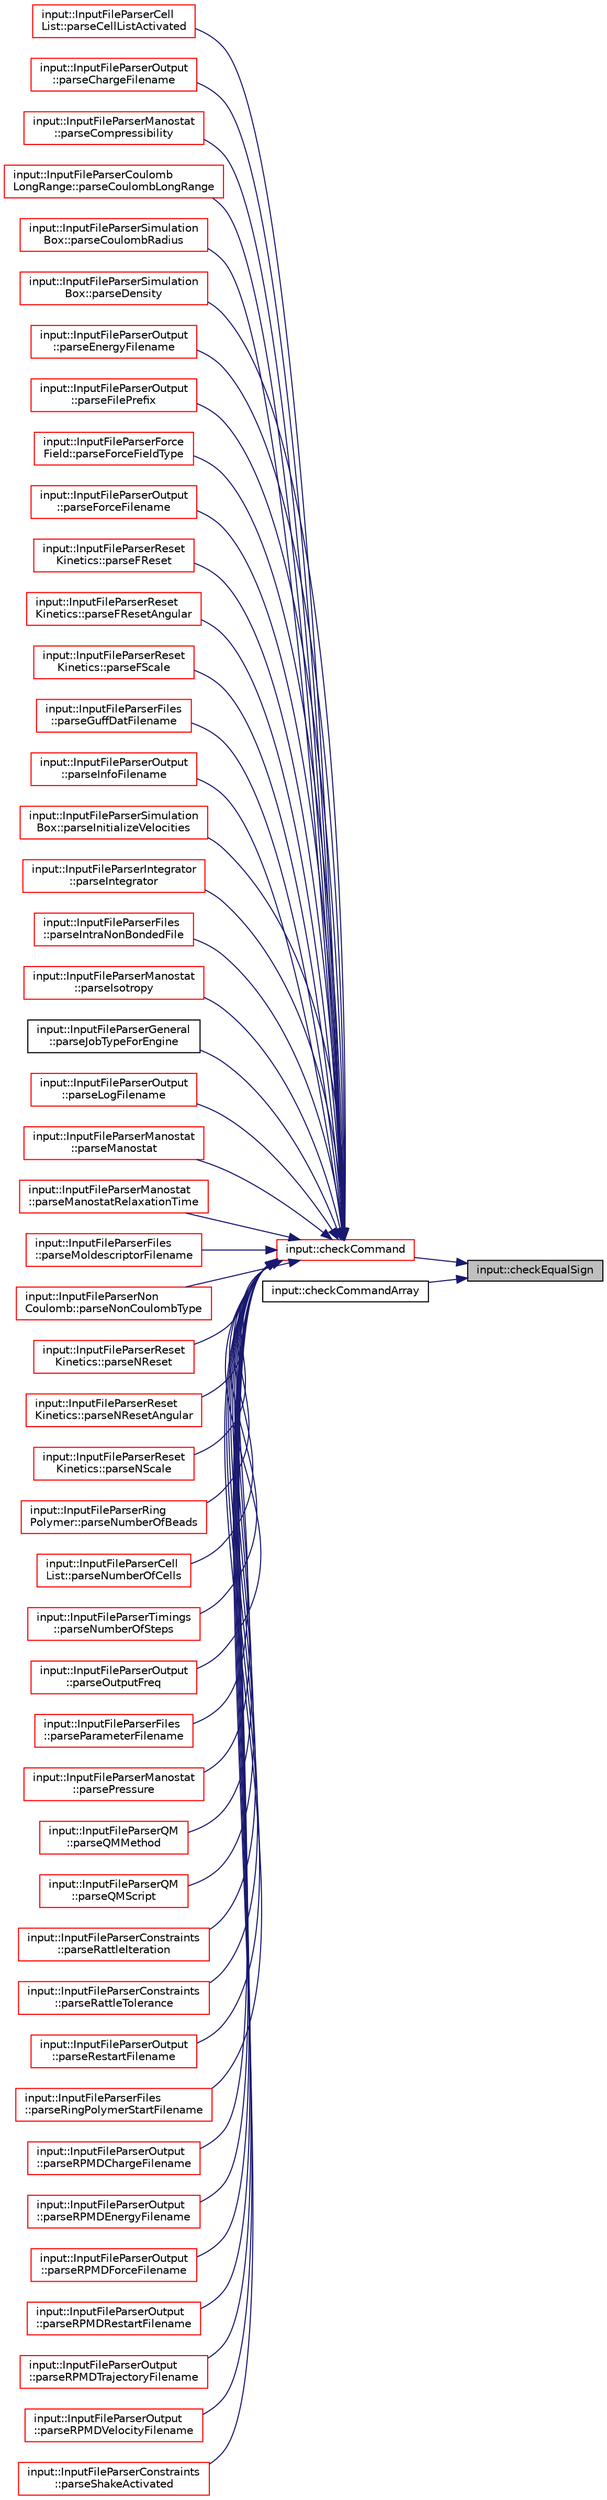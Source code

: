 digraph "input::checkEqualSign"
{
 // LATEX_PDF_SIZE
  edge [fontname="Helvetica",fontsize="10",labelfontname="Helvetica",labelfontsize="10"];
  node [fontname="Helvetica",fontsize="10",shape=record];
  rankdir="RL";
  Node1 [label="input::checkEqualSign",height=0.2,width=0.4,color="black", fillcolor="grey75", style="filled", fontcolor="black",tooltip="check if parameter is \"=\""];
  Node1 -> Node2 [dir="back",color="midnightblue",fontsize="10",style="solid",fontname="Helvetica"];
  Node2 [label="input::checkCommand",height=0.2,width=0.4,color="red", fillcolor="white", style="filled",URL="$namespaceinput.html#a81877d6bfa9b46cdca1b280c6d1b30fb",tooltip="check if command array has exactly 3 elements"];
  Node2 -> Node3 [dir="back",color="midnightblue",fontsize="10",style="solid",fontname="Helvetica"];
  Node3 [label="input::InputFileParserCell\lList::parseCellListActivated",height=0.2,width=0.4,color="red", fillcolor="white", style="filled",URL="$classinput_1_1InputFileParserCellList.html#a449602f632b172d27e913714d5fcee5a",tooltip="Parses if cell-list should be used in simulation."];
  Node2 -> Node5 [dir="back",color="midnightblue",fontsize="10",style="solid",fontname="Helvetica"];
  Node5 [label="input::InputFileParserOutput\l::parseChargeFilename",height=0.2,width=0.4,color="red", fillcolor="white", style="filled",URL="$classinput_1_1InputFileParserOutput.html#a5d97bb415032d93f290f9ee8670b58c1",tooltip="parse charge filename of simulation and add it to output"];
  Node2 -> Node7 [dir="back",color="midnightblue",fontsize="10",style="solid",fontname="Helvetica"];
  Node7 [label="input::InputFileParserManostat\l::parseCompressibility",height=0.2,width=0.4,color="red", fillcolor="white", style="filled",URL="$classinput_1_1InputFileParserManostat.html#a3f4a5e377649da19ea00c958baedbdaa",tooltip="Parse the compressibility used in the simulation (isothermal compressibility)"];
  Node2 -> Node9 [dir="back",color="midnightblue",fontsize="10",style="solid",fontname="Helvetica"];
  Node9 [label="input::InputFileParserCoulomb\lLongRange::parseCoulombLongRange",height=0.2,width=0.4,color="red", fillcolor="white", style="filled",URL="$classinput_1_1InputFileParserCoulombLongRange.html#adfd1b18799b452b05a5ca335662e8f5e",tooltip="Parse the coulombic long-range correction used in the simulation."];
  Node2 -> Node11 [dir="back",color="midnightblue",fontsize="10",style="solid",fontname="Helvetica"];
  Node11 [label="input::InputFileParserSimulation\lBox::parseCoulombRadius",height=0.2,width=0.4,color="red", fillcolor="white", style="filled",URL="$classinput_1_1InputFileParserSimulationBox.html#a5ece2334c21248b2f01e7bbff74b38c3",tooltip="parses the coulomb cutoff radius"];
  Node2 -> Node13 [dir="back",color="midnightblue",fontsize="10",style="solid",fontname="Helvetica"];
  Node13 [label="input::InputFileParserSimulation\lBox::parseDensity",height=0.2,width=0.4,color="red", fillcolor="white", style="filled",URL="$classinput_1_1InputFileParserSimulationBox.html#a9331213ce2870f964c5b67256424edce",tooltip="parse density of simulation and set it in simulation box"];
  Node2 -> Node14 [dir="back",color="midnightblue",fontsize="10",style="solid",fontname="Helvetica"];
  Node14 [label="input::InputFileParserOutput\l::parseEnergyFilename",height=0.2,width=0.4,color="red", fillcolor="white", style="filled",URL="$classinput_1_1InputFileParserOutput.html#a7c556bc9ae73bbc68a7026b287aee5f0",tooltip="parse energy filename of simulation and add it to output"];
  Node2 -> Node15 [dir="back",color="midnightblue",fontsize="10",style="solid",fontname="Helvetica"];
  Node15 [label="input::InputFileParserOutput\l::parseFilePrefix",height=0.2,width=0.4,color="red", fillcolor="white", style="filled",URL="$classinput_1_1InputFileParserOutput.html#aa454bb1d0ba4336d09f44f06620e9d91",tooltip="parse file prefix of simulation and set it in output statically"];
  Node2 -> Node16 [dir="back",color="midnightblue",fontsize="10",style="solid",fontname="Helvetica"];
  Node16 [label="input::InputFileParserForce\lField::parseForceFieldType",height=0.2,width=0.4,color="red", fillcolor="white", style="filled",URL="$classinput_1_1InputFileParserForceField.html#aaecac01f098852f9c262307a88103fd5",tooltip="Parse the integrator used in the simulation."];
  Node2 -> Node18 [dir="back",color="midnightblue",fontsize="10",style="solid",fontname="Helvetica"];
  Node18 [label="input::InputFileParserOutput\l::parseForceFilename",height=0.2,width=0.4,color="red", fillcolor="white", style="filled",URL="$classinput_1_1InputFileParserOutput.html#ac9d15a9e27fe4d6b65ad1ae9f68ed323",tooltip="parse velocity filename of simulation and add it to output"];
  Node2 -> Node19 [dir="back",color="midnightblue",fontsize="10",style="solid",fontname="Helvetica"];
  Node19 [label="input::InputFileParserReset\lKinetics::parseFReset",height=0.2,width=0.4,color="red", fillcolor="white", style="filled",URL="$classinput_1_1InputFileParserResetKinetics.html#aaa204152df82f933f4a06574e7df839b",tooltip="parse freset and set it in settings"];
  Node2 -> Node21 [dir="back",color="midnightblue",fontsize="10",style="solid",fontname="Helvetica"];
  Node21 [label="input::InputFileParserReset\lKinetics::parseFResetAngular",height=0.2,width=0.4,color="red", fillcolor="white", style="filled",URL="$classinput_1_1InputFileParserResetKinetics.html#a47044d463106f4ca59c91df9fb471d80",tooltip="parse freset_angular and set it in settings"];
  Node2 -> Node22 [dir="back",color="midnightblue",fontsize="10",style="solid",fontname="Helvetica"];
  Node22 [label="input::InputFileParserReset\lKinetics::parseFScale",height=0.2,width=0.4,color="red", fillcolor="white", style="filled",URL="$classinput_1_1InputFileParserResetKinetics.html#aaec34e4eab666cd8f0e2c185f164c5bf",tooltip="parse fscale and set it in settings"];
  Node2 -> Node23 [dir="back",color="midnightblue",fontsize="10",style="solid",fontname="Helvetica"];
  Node23 [label="input::InputFileParserFiles\l::parseGuffDatFilename",height=0.2,width=0.4,color="red", fillcolor="white", style="filled",URL="$classinput_1_1InputFileParserFiles.html#a64ebae93f90cb375e1bfba023d3fe1b4",tooltip="parse guff dat file of simulation and set it in settings"];
  Node2 -> Node25 [dir="back",color="midnightblue",fontsize="10",style="solid",fontname="Helvetica"];
  Node25 [label="input::InputFileParserOutput\l::parseInfoFilename",height=0.2,width=0.4,color="red", fillcolor="white", style="filled",URL="$classinput_1_1InputFileParserOutput.html#a662134eabc2e1e284b3df8a215087e9a",tooltip="parse info filename of simulation and add it to output"];
  Node2 -> Node26 [dir="back",color="midnightblue",fontsize="10",style="solid",fontname="Helvetica"];
  Node26 [label="input::InputFileParserSimulation\lBox::parseInitializeVelocities",height=0.2,width=0.4,color="red", fillcolor="white", style="filled",URL="$classinput_1_1InputFileParserSimulationBox.html#a63ad7fa7fff46e07ad4be298cf021c8d",tooltip="parse if velocities should be initialized with maxwell boltzmann distribution"];
  Node2 -> Node27 [dir="back",color="midnightblue",fontsize="10",style="solid",fontname="Helvetica"];
  Node27 [label="input::InputFileParserIntegrator\l::parseIntegrator",height=0.2,width=0.4,color="red", fillcolor="white", style="filled",URL="$classinput_1_1InputFileParserIntegrator.html#a0c6650989077bd733c9261a7070e9fa4",tooltip="Parse the integrator used in the simulation."];
  Node2 -> Node29 [dir="back",color="midnightblue",fontsize="10",style="solid",fontname="Helvetica"];
  Node29 [label="input::InputFileParserFiles\l::parseIntraNonBondedFile",height=0.2,width=0.4,color="red", fillcolor="white", style="filled",URL="$classinput_1_1InputFileParserFiles.html#a915f3623079c16416c84730d037d870e",tooltip="Parse the name of the file containing the intraNonBonded combinations."];
  Node2 -> Node30 [dir="back",color="midnightblue",fontsize="10",style="solid",fontname="Helvetica"];
  Node30 [label="input::InputFileParserManostat\l::parseIsotropy",height=0.2,width=0.4,color="red", fillcolor="white", style="filled",URL="$classinput_1_1InputFileParserManostat.html#aa055b46183e3c88d45d3150867d688b2",tooltip="Parse the isotropy of the manostat."];
  Node2 -> Node31 [dir="back",color="midnightblue",fontsize="10",style="solid",fontname="Helvetica"];
  Node31 [label="input::InputFileParserGeneral\l::parseJobTypeForEngine",height=0.2,width=0.4,color="black", fillcolor="white", style="filled",URL="$classinput_1_1InputFileParserGeneral.html#a35ab4ceaab9cd47cf9a5eaf304173c0f",tooltip="parse jobtype of simulation and set it in settings and reset engine unique_ptr"];
  Node2 -> Node32 [dir="back",color="midnightblue",fontsize="10",style="solid",fontname="Helvetica"];
  Node32 [label="input::InputFileParserOutput\l::parseLogFilename",height=0.2,width=0.4,color="red", fillcolor="white", style="filled",URL="$classinput_1_1InputFileParserOutput.html#a538015a17c6827957afd0397c4ce5a29",tooltip="parse log filename of simulation and add it to output"];
  Node2 -> Node33 [dir="back",color="midnightblue",fontsize="10",style="solid",fontname="Helvetica"];
  Node33 [label="input::InputFileParserManostat\l::parseManostat",height=0.2,width=0.4,color="red", fillcolor="white", style="filled",URL="$classinput_1_1InputFileParserManostat.html#a2b58e21da244a7572cc469ff14b6b975",tooltip="Parse the manostat used in the simulation."];
  Node2 -> Node34 [dir="back",color="midnightblue",fontsize="10",style="solid",fontname="Helvetica"];
  Node34 [label="input::InputFileParserManostat\l::parseManostatRelaxationTime",height=0.2,width=0.4,color="red", fillcolor="white", style="filled",URL="$classinput_1_1InputFileParserManostat.html#ac9a824d36ab95b535b9e33d9b3386270",tooltip="parses the relaxation time of the manostat"];
  Node2 -> Node35 [dir="back",color="midnightblue",fontsize="10",style="solid",fontname="Helvetica"];
  Node35 [label="input::InputFileParserFiles\l::parseMoldescriptorFilename",height=0.2,width=0.4,color="red", fillcolor="white", style="filled",URL="$classinput_1_1InputFileParserFiles.html#aa87560c8bdb236ecd963c80367b07be0",tooltip="parse moldescriptor file of simulation and set it in settings"];
  Node2 -> Node36 [dir="back",color="midnightblue",fontsize="10",style="solid",fontname="Helvetica"];
  Node36 [label="input::InputFileParserNon\lCoulomb::parseNonCoulombType",height=0.2,width=0.4,color="red", fillcolor="white", style="filled",URL="$classinput_1_1InputFileParserNonCoulomb.html#add8f9f2f50e716bf29d30eefa5b0ef55",tooltip="Parse the nonCoulombic type of the guff.dat file."];
  Node2 -> Node38 [dir="back",color="midnightblue",fontsize="10",style="solid",fontname="Helvetica"];
  Node38 [label="input::InputFileParserReset\lKinetics::parseNReset",height=0.2,width=0.4,color="red", fillcolor="white", style="filled",URL="$classinput_1_1InputFileParserResetKinetics.html#a66019de5a3270d62290e8c5a8be2e775",tooltip="parse nreset and set it in settings"];
  Node2 -> Node39 [dir="back",color="midnightblue",fontsize="10",style="solid",fontname="Helvetica"];
  Node39 [label="input::InputFileParserReset\lKinetics::parseNResetAngular",height=0.2,width=0.4,color="red", fillcolor="white", style="filled",URL="$classinput_1_1InputFileParserResetKinetics.html#a7cbed258f82c0de2561244d50cebb2c6",tooltip="parse nreset_angular and set it in settings"];
  Node2 -> Node40 [dir="back",color="midnightblue",fontsize="10",style="solid",fontname="Helvetica"];
  Node40 [label="input::InputFileParserReset\lKinetics::parseNScale",height=0.2,width=0.4,color="red", fillcolor="white", style="filled",URL="$classinput_1_1InputFileParserResetKinetics.html#a3ea2d08b307492555a5076b46c20417e",tooltip="parse nscale and set it in settings"];
  Node2 -> Node41 [dir="back",color="midnightblue",fontsize="10",style="solid",fontname="Helvetica"];
  Node41 [label="input::InputFileParserRing\lPolymer::parseNumberOfBeads",height=0.2,width=0.4,color="red", fillcolor="white", style="filled",URL="$classinput_1_1InputFileParserRingPolymer.html#a439b2a04ae4b21f56399f5cbd53d736f",tooltip="parse number of beads for ring polymer md"];
  Node2 -> Node43 [dir="back",color="midnightblue",fontsize="10",style="solid",fontname="Helvetica"];
  Node43 [label="input::InputFileParserCell\lList::parseNumberOfCells",height=0.2,width=0.4,color="red", fillcolor="white", style="filled",URL="$classinput_1_1InputFileParserCellList.html#a97ba8b5d7908774e3d5245fb69541d9d",tooltip="Parses the number of cells used for each dimension."];
  Node2 -> Node44 [dir="back",color="midnightblue",fontsize="10",style="solid",fontname="Helvetica"];
  Node44 [label="input::InputFileParserTimings\l::parseNumberOfSteps",height=0.2,width=0.4,color="red", fillcolor="white", style="filled",URL="$classinput_1_1InputFileParserTimings.html#a7f5d1fe80645bc73965a58cb51d6fa82",tooltip="parse number of steps of simulation and set it in timings"];
  Node2 -> Node46 [dir="back",color="midnightblue",fontsize="10",style="solid",fontname="Helvetica"];
  Node46 [label="input::InputFileParserOutput\l::parseOutputFreq",height=0.2,width=0.4,color="red", fillcolor="white", style="filled",URL="$classinput_1_1InputFileParserOutput.html#af6ef725376c9992da4cadf2b4eacbb7e",tooltip="parse output frequency of simulation and set it in output statically"];
  Node2 -> Node47 [dir="back",color="midnightblue",fontsize="10",style="solid",fontname="Helvetica"];
  Node47 [label="input::InputFileParserFiles\l::parseParameterFilename",height=0.2,width=0.4,color="red", fillcolor="white", style="filled",URL="$classinput_1_1InputFileParserFiles.html#afc3d86b3633272b0319238ef3e21bfcc",tooltip="parse parameter file name of simulation and set it in settings"];
  Node2 -> Node48 [dir="back",color="midnightblue",fontsize="10",style="solid",fontname="Helvetica"];
  Node48 [label="input::InputFileParserManostat\l::parsePressure",height=0.2,width=0.4,color="red", fillcolor="white", style="filled",URL="$classinput_1_1InputFileParserManostat.html#ac73cee2df98ec2b27e5e7dc75e14e286",tooltip="Parse the pressure used in the simulation."];
  Node2 -> Node49 [dir="back",color="midnightblue",fontsize="10",style="solid",fontname="Helvetica"];
  Node49 [label="input::InputFileParserQM\l::parseQMMethod",height=0.2,width=0.4,color="red", fillcolor="white", style="filled",URL="$classinput_1_1InputFileParserQM.html#a007363928e222087b196905c53a3628b",tooltip="parse external QM Program which should be used"];
  Node2 -> Node51 [dir="back",color="midnightblue",fontsize="10",style="solid",fontname="Helvetica"];
  Node51 [label="input::InputFileParserQM\l::parseQMScript",height=0.2,width=0.4,color="red", fillcolor="white", style="filled",URL="$classinput_1_1InputFileParserQM.html#a5d3a5f7bd18e146f7378cd5f44643e0b",tooltip="parse external QM Script name"];
  Node2 -> Node52 [dir="back",color="midnightblue",fontsize="10",style="solid",fontname="Helvetica"];
  Node52 [label="input::InputFileParserConstraints\l::parseRattleIteration",height=0.2,width=0.4,color="red", fillcolor="white", style="filled",URL="$classinput_1_1InputFileParserConstraints.html#ad787aef24f843ef26deecff62c9c7467",tooltip="parsing rattle iteration"];
  Node2 -> Node54 [dir="back",color="midnightblue",fontsize="10",style="solid",fontname="Helvetica"];
  Node54 [label="input::InputFileParserConstraints\l::parseRattleTolerance",height=0.2,width=0.4,color="red", fillcolor="white", style="filled",URL="$classinput_1_1InputFileParserConstraints.html#ad40729e7efeddedb61de9b64506db46f",tooltip="parsing rattle tolerance"];
  Node2 -> Node55 [dir="back",color="midnightblue",fontsize="10",style="solid",fontname="Helvetica"];
  Node55 [label="input::InputFileParserOutput\l::parseRestartFilename",height=0.2,width=0.4,color="red", fillcolor="white", style="filled",URL="$classinput_1_1InputFileParserOutput.html#a5a259b80f87d47f4c1033852076a5d12",tooltip="parse restart filename of simulation and add it to output"];
  Node2 -> Node56 [dir="back",color="midnightblue",fontsize="10",style="solid",fontname="Helvetica"];
  Node56 [label="input::InputFileParserFiles\l::parseRingPolymerStartFilename",height=0.2,width=0.4,color="red", fillcolor="white", style="filled",URL="$classinput_1_1InputFileParserFiles.html#ada8d3bafed5627e6f9d5ac7c80a746ef",tooltip="parse ring polymer start file of simulation and set it in settings"];
  Node2 -> Node57 [dir="back",color="midnightblue",fontsize="10",style="solid",fontname="Helvetica"];
  Node57 [label="input::InputFileParserOutput\l::parseRPMDChargeFilename",height=0.2,width=0.4,color="red", fillcolor="white", style="filled",URL="$classinput_1_1InputFileParserOutput.html#a0c09f88bd1e6f0e0ae6c7f5495beaa53",tooltip="parse RPMD charge filename of simulation and add it to output"];
  Node2 -> Node58 [dir="back",color="midnightblue",fontsize="10",style="solid",fontname="Helvetica"];
  Node58 [label="input::InputFileParserOutput\l::parseRPMDEnergyFilename",height=0.2,width=0.4,color="red", fillcolor="white", style="filled",URL="$classinput_1_1InputFileParserOutput.html#a7814bb4ac78207322246d20f08e13ea8",tooltip="parse RPMD energy filename of simulation and add it to output"];
  Node2 -> Node59 [dir="back",color="midnightblue",fontsize="10",style="solid",fontname="Helvetica"];
  Node59 [label="input::InputFileParserOutput\l::parseRPMDForceFilename",height=0.2,width=0.4,color="red", fillcolor="white", style="filled",URL="$classinput_1_1InputFileParserOutput.html#a2665b264bec9ba666a6558fd825aa354",tooltip="parse RPMD force filename of simulation and add it to output"];
  Node2 -> Node60 [dir="back",color="midnightblue",fontsize="10",style="solid",fontname="Helvetica"];
  Node60 [label="input::InputFileParserOutput\l::parseRPMDRestartFilename",height=0.2,width=0.4,color="red", fillcolor="white", style="filled",URL="$classinput_1_1InputFileParserOutput.html#a14105a854e52d1859b6fbe524d915329",tooltip="parse RPMD restart filename of simulation and add it to output"];
  Node2 -> Node61 [dir="back",color="midnightblue",fontsize="10",style="solid",fontname="Helvetica"];
  Node61 [label="input::InputFileParserOutput\l::parseRPMDTrajectoryFilename",height=0.2,width=0.4,color="red", fillcolor="white", style="filled",URL="$classinput_1_1InputFileParserOutput.html#abbea437868e3d5d60eb6079e1e20f65c",tooltip="parse RPMD trajectory filename of simulation and add it to output"];
  Node2 -> Node62 [dir="back",color="midnightblue",fontsize="10",style="solid",fontname="Helvetica"];
  Node62 [label="input::InputFileParserOutput\l::parseRPMDVelocityFilename",height=0.2,width=0.4,color="red", fillcolor="white", style="filled",URL="$classinput_1_1InputFileParserOutput.html#a30ef7e3f6d7c5006116065392626e273",tooltip="parse RPMD velocity filename of simulation and add it to output"];
  Node2 -> Node63 [dir="back",color="midnightblue",fontsize="10",style="solid",fontname="Helvetica"];
  Node63 [label="input::InputFileParserConstraints\l::parseShakeActivated",height=0.2,width=0.4,color="red", fillcolor="white", style="filled",URL="$classinput_1_1InputFileParserConstraints.html#ab53571a4ea016dde85a2c0638c908c33",tooltip="parsing if shake is activated"];
  Node1 -> Node81 [dir="back",color="midnightblue",fontsize="10",style="solid",fontname="Helvetica"];
  Node81 [label="input::checkCommandArray",height=0.2,width=0.4,color="black", fillcolor="white", style="filled",URL="$namespaceinput.html#af11775d918e864252b1908a0de04d7ab",tooltip="check if command array has at least 3 elements"];
}
